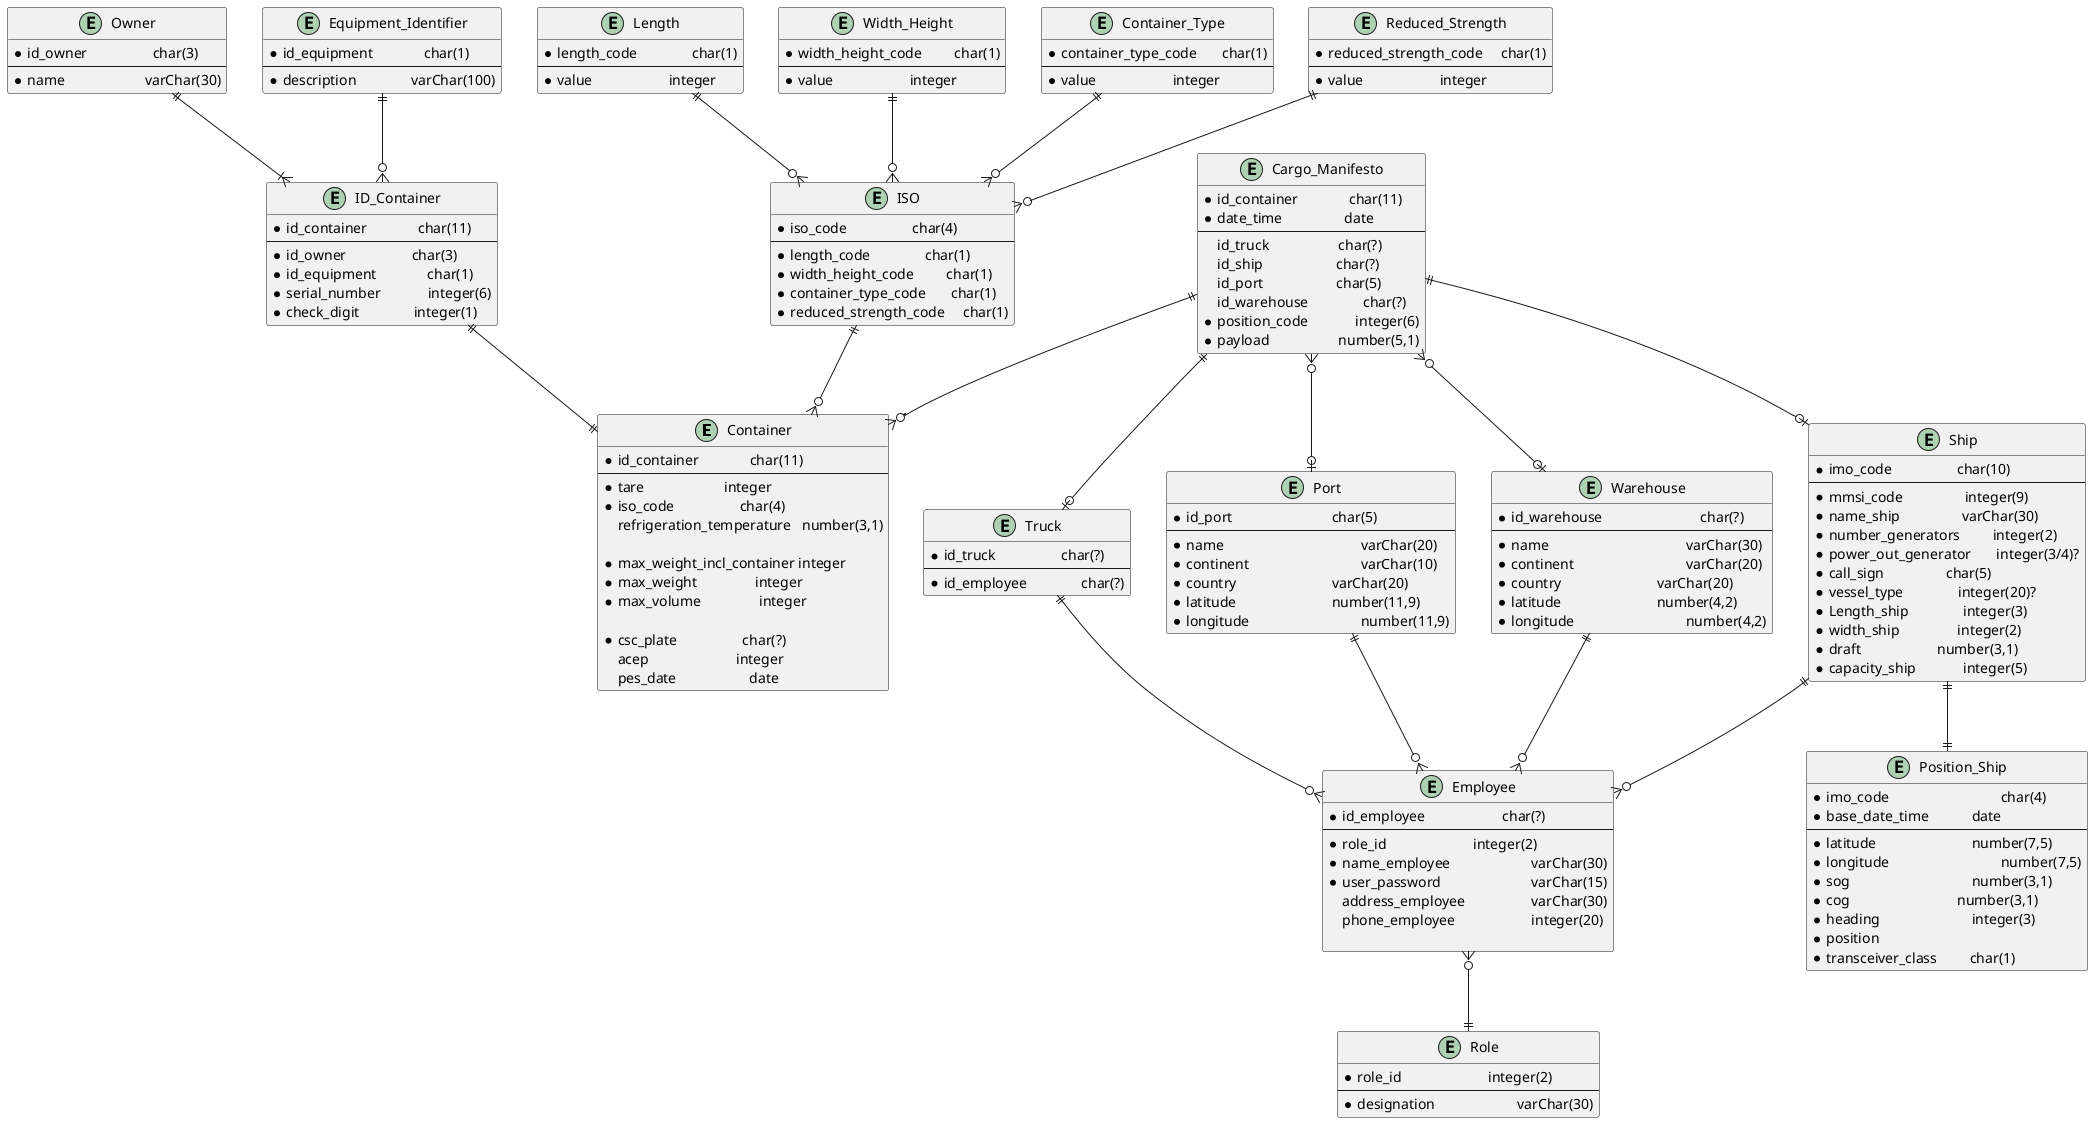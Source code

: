 @startuml

entity Container {
* id_container              char(11)
--
* tare                      integer
* iso_code                  char(4)
refrigeration_temperature   number(3,1)

* max_weight_incl_container integer
* max_weight                integer
* max_volume                integer

*csc_plate                  char(?)
acep                        integer
pes_date                    date
}

entity Owner {
* id_owner                  char(3)
--
* name                      varChar(30)
}

entity ID_Container {
* id_container              char(11)
--
* id_owner                  char(3)
* id_equipment              char(1)
* serial_number             integer(6)
* check_digit               integer(1)
}

entity Equipment_Identifier {
* id_equipment              char(1)
--
* description               varChar(100)
}

entity ISO {
* iso_code                  char(4)
--
* length_code               char(1)
* width_height_code         char(1)
* container_type_code       char(1)
* reduced_strength_code     char(1)
}

entity Length {
* length_code               char(1)
--
* value                     integer
}

entity Width_Height {
* width_height_code         char(1)
--
* value                     integer
}

entity Container_Type {
* container_type_code       char(1)
--
* value                     integer
}

entity Reduced_Strength {
* reduced_strength_code     char(1)
--
* value                     integer
}

entity Cargo_Manifesto {
* id_container              char(11)
* date_time                 date
--
 id_truck                   char(?)
 id_ship                    char(?)
 id_port                    char(5)
 id_warehouse               char(?)
* position_code             integer(6)
* payload                   number(5,1)
}

entity Truck {
* id_truck                  char(?)
--
* id_employee               char(?)
}

entity Ship {
* imo_code                  char(10)
--
* mmsi_code                 integer(9)
* name_ship                 varChar(30)
* number_generators         integer(2)
* power_out_generator       integer(3/4)?
* call_sign                 char(5)
* vessel_type               integer(20)?
* Length_ship               integer(3)
* width_ship                integer(2)
* draft                     number(3,1)
* capacity_ship             integer(5)
}

entity Position_Ship {
* imo_code			        char(4)
* base_date_time	        date
--
* latitude			        number(7,5)
* longitude			        number(7,5)
* sog				        number(3,1)
* cog			            number(3,1)
* heading			        integer(3)
* position			
* transceiver_class         char(1)
}

entity Port {
* id_port			        char(5)
--
* name				        varChar(20)
* continent			        varChar(10)
* country			        varChar(20)
* latitude			        number(11,9)
* longitude			        number(11,9)
}

entity Warehouse {
* id_warehouse			    char(?)
--
* name				        varChar(30)
* continent			        varChar(20)
* country			        varChar(20)
* latitude			        number(4,2)
* longitude			        number(4,2)
}

entity Employee{
* id_employee			    char(?)
--
* role_id		    	    integer(2)
* name_employee			    varChar(30)
* user_password			    varChar(15)
 address_employee		    varChar(30)
 phone_employee			    integer(20)

}

entity Role {
* role_id	    		    integer(2)
--
* designation			    varChar(30)
}


Length ||--o{ ISO
Width_Height ||--o{ ISO
Container_Type ||--o{ ISO
Reduced_Strength ||--o{ ISO

Owner ||--|{ ID_Container
Equipment_Identifier ||--o{ ID_Container

ID_Container ||--|| Container
ISO ||--o{ Container
Cargo_Manifesto ||--o{ Container
Cargo_Manifesto ||--o| Ship
Cargo_Manifesto ||--o| Truck
Ship ||--|| Position_Ship

Cargo_Manifesto }o--o| Warehouse
Cargo_Manifesto }o--o| Port

Truck ||--o{ Employee
Ship ||--o{ Employee
Warehouse ||--o{ Employee
Port ||--o{ Employee
Employee }o--|| Role

@enduml